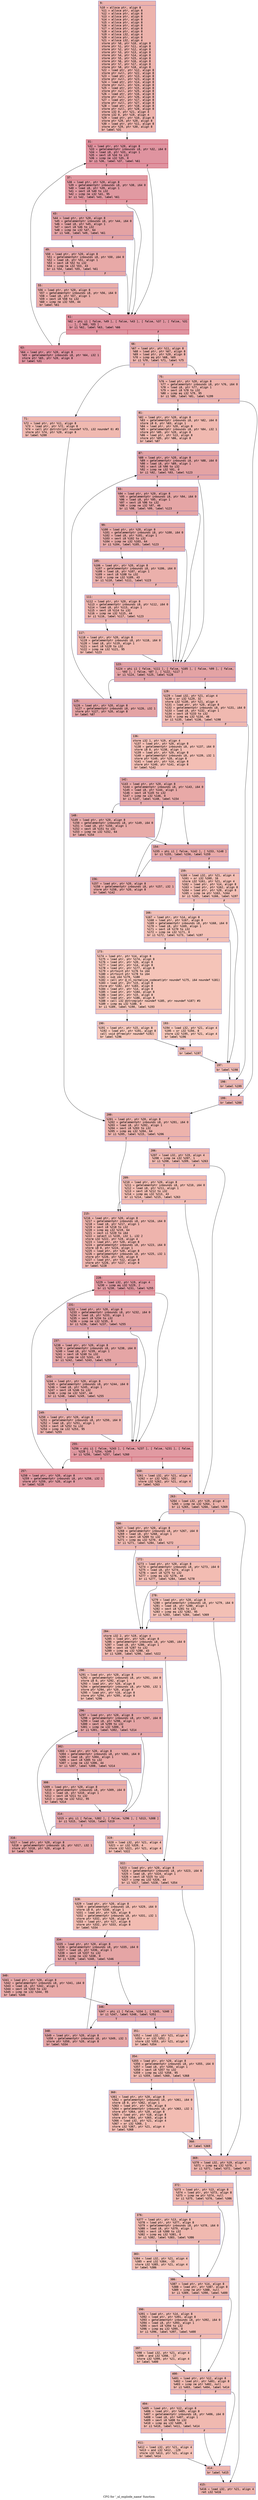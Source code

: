 digraph "CFG for '_nl_explode_name' function" {
	label="CFG for '_nl_explode_name' function";

	Node0x600003fd1ef0 [shape=record,color="#3d50c3ff", style=filled, fillcolor="#d6524470" fontname="Courier",label="{9:\l|  %10 = alloca ptr, align 8\l  %11 = alloca ptr, align 8\l  %12 = alloca ptr, align 8\l  %13 = alloca ptr, align 8\l  %14 = alloca ptr, align 8\l  %15 = alloca ptr, align 8\l  %16 = alloca ptr, align 8\l  %17 = alloca ptr, align 8\l  %18 = alloca ptr, align 8\l  %19 = alloca i32, align 4\l  %20 = alloca ptr, align 8\l  %21 = alloca i32, align 4\l  store ptr %0, ptr %10, align 8\l  store ptr %1, ptr %11, align 8\l  store ptr %2, ptr %12, align 8\l  store ptr %3, ptr %13, align 8\l  store ptr %4, ptr %14, align 8\l  store ptr %5, ptr %15, align 8\l  store ptr %6, ptr %16, align 8\l  store ptr %7, ptr %17, align 8\l  store ptr %8, ptr %18, align 8\l  %22 = load ptr, ptr %12, align 8\l  store ptr null, ptr %22, align 8\l  %23 = load ptr, ptr %13, align 8\l  store ptr null, ptr %23, align 8\l  %24 = load ptr, ptr %14, align 8\l  store ptr null, ptr %24, align 8\l  %25 = load ptr, ptr %15, align 8\l  store ptr null, ptr %25, align 8\l  %26 = load ptr, ptr %16, align 8\l  store ptr null, ptr %26, align 8\l  %27 = load ptr, ptr %17, align 8\l  store ptr null, ptr %27, align 8\l  %28 = load ptr, ptr %18, align 8\l  store ptr null, ptr %28, align 8\l  store i32 0, ptr %21, align 4\l  store i32 0, ptr %19, align 4\l  %29 = load ptr, ptr %10, align 8\l  store ptr %29, ptr %20, align 8\l  %30 = load ptr, ptr %11, align 8\l  store ptr %29, ptr %30, align 8\l  br label %31\l}"];
	Node0x600003fd1ef0 -> Node0x600003fd1f40[tooltip="9 -> 31\nProbability 100.00%" ];
	Node0x600003fd1f40 [shape=record,color="#b70d28ff", style=filled, fillcolor="#b70d2870" fontname="Courier",label="{31:\l|  %32 = load ptr, ptr %20, align 8\l  %33 = getelementptr inbounds i8, ptr %32, i64 0\l  %34 = load i8, ptr %33, align 1\l  %35 = sext i8 %34 to i32\l  %36 = icmp ne i32 %35, 0\l  br i1 %36, label %37, label %61\l|{<s0>T|<s1>F}}"];
	Node0x600003fd1f40:s0 -> Node0x600003fd1f90[tooltip="31 -> 37\nProbability 62.50%" ];
	Node0x600003fd1f40:s1 -> Node0x600003fd20d0[tooltip="31 -> 61\nProbability 37.50%" ];
	Node0x600003fd1f90 [shape=record,color="#b70d28ff", style=filled, fillcolor="#bb1b2c70" fontname="Courier",label="{37:\l|  %38 = load ptr, ptr %20, align 8\l  %39 = getelementptr inbounds i8, ptr %38, i64 0\l  %40 = load i8, ptr %39, align 1\l  %41 = sext i8 %40 to i32\l  %42 = icmp ne i32 %41, 95\l  br i1 %42, label %43, label %61\l|{<s0>T|<s1>F}}"];
	Node0x600003fd1f90:s0 -> Node0x600003fd1fe0[tooltip="37 -> 43\nProbability 50.00%" ];
	Node0x600003fd1f90:s1 -> Node0x600003fd20d0[tooltip="37 -> 61\nProbability 50.00%" ];
	Node0x600003fd1fe0 [shape=record,color="#3d50c3ff", style=filled, fillcolor="#c32e3170" fontname="Courier",label="{43:\l|  %44 = load ptr, ptr %20, align 8\l  %45 = getelementptr inbounds i8, ptr %44, i64 0\l  %46 = load i8, ptr %45, align 1\l  %47 = sext i8 %46 to i32\l  %48 = icmp ne i32 %47, 64\l  br i1 %48, label %49, label %61\l|{<s0>T|<s1>F}}"];
	Node0x600003fd1fe0:s0 -> Node0x600003fd2030[tooltip="43 -> 49\nProbability 50.00%" ];
	Node0x600003fd1fe0:s1 -> Node0x600003fd20d0[tooltip="43 -> 61\nProbability 50.00%" ];
	Node0x600003fd2030 [shape=record,color="#3d50c3ff", style=filled, fillcolor="#ca3b3770" fontname="Courier",label="{49:\l|  %50 = load ptr, ptr %20, align 8\l  %51 = getelementptr inbounds i8, ptr %50, i64 0\l  %52 = load i8, ptr %51, align 1\l  %53 = sext i8 %52 to i32\l  %54 = icmp ne i32 %53, 43\l  br i1 %54, label %55, label %61\l|{<s0>T|<s1>F}}"];
	Node0x600003fd2030:s0 -> Node0x600003fd2080[tooltip="49 -> 55\nProbability 50.00%" ];
	Node0x600003fd2030:s1 -> Node0x600003fd20d0[tooltip="49 -> 61\nProbability 50.00%" ];
	Node0x600003fd2080 [shape=record,color="#3d50c3ff", style=filled, fillcolor="#d0473d70" fontname="Courier",label="{55:\l|  %56 = load ptr, ptr %20, align 8\l  %57 = getelementptr inbounds i8, ptr %56, i64 0\l  %58 = load i8, ptr %57, align 1\l  %59 = sext i8 %58 to i32\l  %60 = icmp ne i32 %59, 44\l  br label %61\l}"];
	Node0x600003fd2080 -> Node0x600003fd20d0[tooltip="55 -> 61\nProbability 100.00%" ];
	Node0x600003fd20d0 [shape=record,color="#b70d28ff", style=filled, fillcolor="#b70d2870" fontname="Courier",label="{61:\l|  %62 = phi i1 [ false, %49 ], [ false, %43 ], [ false, %37 ], [ false, %31\l... ], [ %60, %55 ]\l  br i1 %62, label %63, label %66\l|{<s0>T|<s1>F}}"];
	Node0x600003fd20d0:s0 -> Node0x600003fd2120[tooltip="61 -> 63\nProbability 96.88%" ];
	Node0x600003fd20d0:s1 -> Node0x600003fd2170[tooltip="61 -> 66\nProbability 3.12%" ];
	Node0x600003fd2120 [shape=record,color="#b70d28ff", style=filled, fillcolor="#b70d2870" fontname="Courier",label="{63:\l|  %64 = load ptr, ptr %20, align 8\l  %65 = getelementptr inbounds i8, ptr %64, i32 1\l  store ptr %65, ptr %20, align 8\l  br label %31\l}"];
	Node0x600003fd2120 -> Node0x600003fd1f40[tooltip="63 -> 31\nProbability 100.00%" ];
	Node0x600003fd2170 [shape=record,color="#3d50c3ff", style=filled, fillcolor="#d6524470" fontname="Courier",label="{66:\l|  %67 = load ptr, ptr %11, align 8\l  %68 = load ptr, ptr %67, align 8\l  %69 = load ptr, ptr %20, align 8\l  %70 = icmp eq ptr %68, %69\l  br i1 %70, label %71, label %75\l|{<s0>T|<s1>F}}"];
	Node0x600003fd2170:s0 -> Node0x600003fd21c0[tooltip="66 -> 71\nProbability 37.50%" ];
	Node0x600003fd2170:s1 -> Node0x600003fd2210[tooltip="66 -> 75\nProbability 62.50%" ];
	Node0x600003fd21c0 [shape=record,color="#3d50c3ff", style=filled, fillcolor="#de614d70" fontname="Courier",label="{71:\l|  %72 = load ptr, ptr %11, align 8\l  %73 = load ptr, ptr %72, align 8\l  %74 = call ptr @strchr(ptr noundef %73, i32 noundef 0) #3\l  store ptr %74, ptr %20, align 8\l  br label %200\l}"];
	Node0x600003fd21c0 -> Node0x600003fd29e0[tooltip="71 -> 200\nProbability 100.00%" ];
	Node0x600003fd2210 [shape=record,color="#3d50c3ff", style=filled, fillcolor="#d8564670" fontname="Courier",label="{75:\l|  %76 = load ptr, ptr %20, align 8\l  %77 = getelementptr inbounds i8, ptr %76, i64 0\l  %78 = load i8, ptr %77, align 1\l  %79 = sext i8 %78 to i32\l  %80 = icmp eq i32 %79, 95\l  br i1 %80, label %81, label %199\l|{<s0>T|<s1>F}}"];
	Node0x600003fd2210:s0 -> Node0x600003fd2260[tooltip="75 -> 81\nProbability 50.00%" ];
	Node0x600003fd2210:s1 -> Node0x600003fd2990[tooltip="75 -> 199\nProbability 50.00%" ];
	Node0x600003fd2260 [shape=record,color="#3d50c3ff", style=filled, fillcolor="#de614d70" fontname="Courier",label="{81:\l|  %82 = load ptr, ptr %20, align 8\l  %83 = getelementptr inbounds i8, ptr %82, i64 0\l  store i8 0, ptr %83, align 1\l  %84 = load ptr, ptr %20, align 8\l  %85 = getelementptr inbounds i8, ptr %84, i32 1\l  store ptr %85, ptr %20, align 8\l  %86 = load ptr, ptr %13, align 8\l  store ptr %85, ptr %86, align 8\l  br label %87\l}"];
	Node0x600003fd2260 -> Node0x600003fd22b0[tooltip="81 -> 87\nProbability 100.00%" ];
	Node0x600003fd22b0 [shape=record,color="#3d50c3ff", style=filled, fillcolor="#c32e3170" fontname="Courier",label="{87:\l|  %88 = load ptr, ptr %20, align 8\l  %89 = getelementptr inbounds i8, ptr %88, i64 0\l  %90 = load i8, ptr %89, align 1\l  %91 = sext i8 %90 to i32\l  %92 = icmp ne i32 %91, 0\l  br i1 %92, label %93, label %123\l|{<s0>T|<s1>F}}"];
	Node0x600003fd22b0:s0 -> Node0x600003fd2300[tooltip="87 -> 93\nProbability 62.50%" ];
	Node0x600003fd22b0:s1 -> Node0x600003fd2490[tooltip="87 -> 123\nProbability 37.50%" ];
	Node0x600003fd2300 [shape=record,color="#3d50c3ff", style=filled, fillcolor="#c5333470" fontname="Courier",label="{93:\l|  %94 = load ptr, ptr %20, align 8\l  %95 = getelementptr inbounds i8, ptr %94, i64 0\l  %96 = load i8, ptr %95, align 1\l  %97 = sext i8 %96 to i32\l  %98 = icmp ne i32 %97, 46\l  br i1 %98, label %99, label %123\l|{<s0>T|<s1>F}}"];
	Node0x600003fd2300:s0 -> Node0x600003fd2350[tooltip="93 -> 99\nProbability 50.00%" ];
	Node0x600003fd2300:s1 -> Node0x600003fd2490[tooltip="93 -> 123\nProbability 50.00%" ];
	Node0x600003fd2350 [shape=record,color="#3d50c3ff", style=filled, fillcolor="#cc403a70" fontname="Courier",label="{99:\l|  %100 = load ptr, ptr %20, align 8\l  %101 = getelementptr inbounds i8, ptr %100, i64 0\l  %102 = load i8, ptr %101, align 1\l  %103 = sext i8 %102 to i32\l  %104 = icmp ne i32 %103, 64\l  br i1 %104, label %105, label %123\l|{<s0>T|<s1>F}}"];
	Node0x600003fd2350:s0 -> Node0x600003fd23a0[tooltip="99 -> 105\nProbability 50.00%" ];
	Node0x600003fd2350:s1 -> Node0x600003fd2490[tooltip="99 -> 123\nProbability 50.00%" ];
	Node0x600003fd23a0 [shape=record,color="#3d50c3ff", style=filled, fillcolor="#d24b4070" fontname="Courier",label="{105:\l|  %106 = load ptr, ptr %20, align 8\l  %107 = getelementptr inbounds i8, ptr %106, i64 0\l  %108 = load i8, ptr %107, align 1\l  %109 = sext i8 %108 to i32\l  %110 = icmp ne i32 %109, 43\l  br i1 %110, label %111, label %123\l|{<s0>T|<s1>F}}"];
	Node0x600003fd23a0:s0 -> Node0x600003fd23f0[tooltip="105 -> 111\nProbability 50.00%" ];
	Node0x600003fd23a0:s1 -> Node0x600003fd2490[tooltip="105 -> 123\nProbability 50.00%" ];
	Node0x600003fd23f0 [shape=record,color="#3d50c3ff", style=filled, fillcolor="#d8564670" fontname="Courier",label="{111:\l|  %112 = load ptr, ptr %20, align 8\l  %113 = getelementptr inbounds i8, ptr %112, i64 0\l  %114 = load i8, ptr %113, align 1\l  %115 = sext i8 %114 to i32\l  %116 = icmp ne i32 %115, 44\l  br i1 %116, label %117, label %123\l|{<s0>T|<s1>F}}"];
	Node0x600003fd23f0:s0 -> Node0x600003fd2440[tooltip="111 -> 117\nProbability 50.00%" ];
	Node0x600003fd23f0:s1 -> Node0x600003fd2490[tooltip="111 -> 123\nProbability 50.00%" ];
	Node0x600003fd2440 [shape=record,color="#3d50c3ff", style=filled, fillcolor="#de614d70" fontname="Courier",label="{117:\l|  %118 = load ptr, ptr %20, align 8\l  %119 = getelementptr inbounds i8, ptr %118, i64 0\l  %120 = load i8, ptr %119, align 1\l  %121 = sext i8 %120 to i32\l  %122 = icmp ne i32 %121, 95\l  br label %123\l}"];
	Node0x600003fd2440 -> Node0x600003fd2490[tooltip="117 -> 123\nProbability 100.00%" ];
	Node0x600003fd2490 [shape=record,color="#3d50c3ff", style=filled, fillcolor="#c32e3170" fontname="Courier",label="{123:\l|  %124 = phi i1 [ false, %111 ], [ false, %105 ], [ false, %99 ], [ false,\l... %93 ], [ false, %87 ], [ %122, %117 ]\l  br i1 %124, label %125, label %128\l|{<s0>T|<s1>F}}"];
	Node0x600003fd2490:s0 -> Node0x600003fd24e0[tooltip="123 -> 125\nProbability 96.88%" ];
	Node0x600003fd2490:s1 -> Node0x600003fd2530[tooltip="123 -> 128\nProbability 3.12%" ];
	Node0x600003fd24e0 [shape=record,color="#3d50c3ff", style=filled, fillcolor="#c32e3170" fontname="Courier",label="{125:\l|  %126 = load ptr, ptr %20, align 8\l  %127 = getelementptr inbounds i8, ptr %126, i32 1\l  store ptr %127, ptr %20, align 8\l  br label %87\l}"];
	Node0x600003fd24e0 -> Node0x600003fd22b0[tooltip="125 -> 87\nProbability 100.00%" ];
	Node0x600003fd2530 [shape=record,color="#3d50c3ff", style=filled, fillcolor="#de614d70" fontname="Courier",label="{128:\l|  %129 = load i32, ptr %21, align 4\l  %130 = or i32 %129, 32\l  store i32 %130, ptr %21, align 4\l  %131 = load ptr, ptr %20, align 8\l  %132 = getelementptr inbounds i8, ptr %131, i64 0\l  %133 = load i8, ptr %132, align 1\l  %134 = sext i8 %133 to i32\l  %135 = icmp eq i32 %134, 46\l  br i1 %135, label %136, label %198\l|{<s0>T|<s1>F}}"];
	Node0x600003fd2530:s0 -> Node0x600003fd2580[tooltip="128 -> 136\nProbability 50.00%" ];
	Node0x600003fd2530:s1 -> Node0x600003fd2940[tooltip="128 -> 198\nProbability 50.00%" ];
	Node0x600003fd2580 [shape=record,color="#3d50c3ff", style=filled, fillcolor="#e36c5570" fontname="Courier",label="{136:\l|  store i32 1, ptr %19, align 4\l  %137 = load ptr, ptr %20, align 8\l  %138 = getelementptr inbounds i8, ptr %137, i64 0\l  store i8 0, ptr %138, align 1\l  %139 = load ptr, ptr %20, align 8\l  %140 = getelementptr inbounds i8, ptr %139, i32 1\l  store ptr %140, ptr %20, align 8\l  %141 = load ptr, ptr %14, align 8\l  store ptr %140, ptr %141, align 8\l  br label %142\l}"];
	Node0x600003fd2580 -> Node0x600003fd25d0[tooltip="136 -> 142\nProbability 100.00%" ];
	Node0x600003fd25d0 [shape=record,color="#3d50c3ff", style=filled, fillcolor="#ca3b3770" fontname="Courier",label="{142:\l|  %143 = load ptr, ptr %20, align 8\l  %144 = getelementptr inbounds i8, ptr %143, i64 0\l  %145 = load i8, ptr %144, align 1\l  %146 = sext i8 %145 to i32\l  %147 = icmp ne i32 %146, 0\l  br i1 %147, label %148, label %154\l|{<s0>T|<s1>F}}"];
	Node0x600003fd25d0:s0 -> Node0x600003fd2620[tooltip="142 -> 148\nProbability 62.50%" ];
	Node0x600003fd25d0:s1 -> Node0x600003fd2670[tooltip="142 -> 154\nProbability 37.50%" ];
	Node0x600003fd2620 [shape=record,color="#3d50c3ff", style=filled, fillcolor="#cc403a70" fontname="Courier",label="{148:\l|  %149 = load ptr, ptr %20, align 8\l  %150 = getelementptr inbounds i8, ptr %149, i64 0\l  %151 = load i8, ptr %150, align 1\l  %152 = sext i8 %151 to i32\l  %153 = icmp ne i32 %152, 64\l  br label %154\l}"];
	Node0x600003fd2620 -> Node0x600003fd2670[tooltip="148 -> 154\nProbability 100.00%" ];
	Node0x600003fd2670 [shape=record,color="#3d50c3ff", style=filled, fillcolor="#ca3b3770" fontname="Courier",label="{154:\l|  %155 = phi i1 [ false, %142 ], [ %153, %148 ]\l  br i1 %155, label %156, label %159\l|{<s0>T|<s1>F}}"];
	Node0x600003fd2670:s0 -> Node0x600003fd26c0[tooltip="154 -> 156\nProbability 96.88%" ];
	Node0x600003fd2670:s1 -> Node0x600003fd2710[tooltip="154 -> 159\nProbability 3.12%" ];
	Node0x600003fd26c0 [shape=record,color="#3d50c3ff", style=filled, fillcolor="#ca3b3770" fontname="Courier",label="{156:\l|  %157 = load ptr, ptr %20, align 8\l  %158 = getelementptr inbounds i8, ptr %157, i32 1\l  store ptr %158, ptr %20, align 8\l  br label %142\l}"];
	Node0x600003fd26c0 -> Node0x600003fd25d0[tooltip="156 -> 142\nProbability 100.00%" ];
	Node0x600003fd2710 [shape=record,color="#3d50c3ff", style=filled, fillcolor="#e36c5570" fontname="Courier",label="{159:\l|  %160 = load i32, ptr %21, align 4\l  %161 = or i32 %160, 16\l  store i32 %161, ptr %21, align 4\l  %162 = load ptr, ptr %14, align 8\l  %163 = load ptr, ptr %162, align 8\l  %164 = load ptr, ptr %20, align 8\l  %165 = icmp ne ptr %163, %164\l  br i1 %165, label %166, label %197\l|{<s0>T|<s1>F}}"];
	Node0x600003fd2710:s0 -> Node0x600003fd2760[tooltip="159 -> 166\nProbability 62.50%" ];
	Node0x600003fd2710:s1 -> Node0x600003fd28f0[tooltip="159 -> 197\nProbability 37.50%" ];
	Node0x600003fd2760 [shape=record,color="#3d50c3ff", style=filled, fillcolor="#e5705870" fontname="Courier",label="{166:\l|  %167 = load ptr, ptr %14, align 8\l  %168 = load ptr, ptr %167, align 8\l  %169 = getelementptr inbounds i8, ptr %168, i64 0\l  %170 = load i8, ptr %169, align 1\l  %171 = sext i8 %170 to i32\l  %172 = icmp ne i32 %171, 0\l  br i1 %172, label %173, label %197\l|{<s0>T|<s1>F}}"];
	Node0x600003fd2760:s0 -> Node0x600003fd27b0[tooltip="166 -> 173\nProbability 62.50%" ];
	Node0x600003fd2760:s1 -> Node0x600003fd28f0[tooltip="166 -> 197\nProbability 37.50%" ];
	Node0x600003fd27b0 [shape=record,color="#3d50c3ff", style=filled, fillcolor="#e97a5f70" fontname="Courier",label="{173:\l|  %174 = load ptr, ptr %14, align 8\l  %175 = load ptr, ptr %174, align 8\l  %176 = load ptr, ptr %20, align 8\l  %177 = load ptr, ptr %14, align 8\l  %178 = load ptr, ptr %177, align 8\l  %179 = ptrtoint ptr %176 to i64\l  %180 = ptrtoint ptr %178 to i64\l  %181 = sub i64 %179, %180\l  %182 = call ptr @_nl_normalize_codeset(ptr noundef %175, i64 noundef %181)\l  %183 = load ptr, ptr %15, align 8\l  store ptr %182, ptr %183, align 8\l  %184 = load ptr, ptr %14, align 8\l  %185 = load ptr, ptr %184, align 8\l  %186 = load ptr, ptr %15, align 8\l  %187 = load ptr, ptr %186, align 8\l  %188 = call i32 @strcmp(ptr noundef %185, ptr noundef %187) #3\l  %189 = icmp eq i32 %188, 0\l  br i1 %189, label %190, label %193\l|{<s0>T|<s1>F}}"];
	Node0x600003fd27b0:s0 -> Node0x600003fd2800[tooltip="173 -> 190\nProbability 37.50%" ];
	Node0x600003fd27b0:s1 -> Node0x600003fd2850[tooltip="173 -> 193\nProbability 62.50%" ];
	Node0x600003fd2800 [shape=record,color="#3d50c3ff", style=filled, fillcolor="#ed836670" fontname="Courier",label="{190:\l|  %191 = load ptr, ptr %15, align 8\l  %192 = load ptr, ptr %191, align 8\l  call void @free(ptr noundef %192)\l  br label %196\l}"];
	Node0x600003fd2800 -> Node0x600003fd28a0[tooltip="190 -> 196\nProbability 100.00%" ];
	Node0x600003fd2850 [shape=record,color="#3d50c3ff", style=filled, fillcolor="#ec7f6370" fontname="Courier",label="{193:\l|  %194 = load i32, ptr %21, align 4\l  %195 = or i32 %194, 8\l  store i32 %195, ptr %21, align 4\l  br label %196\l}"];
	Node0x600003fd2850 -> Node0x600003fd28a0[tooltip="193 -> 196\nProbability 100.00%" ];
	Node0x600003fd28a0 [shape=record,color="#3d50c3ff", style=filled, fillcolor="#e97a5f70" fontname="Courier",label="{196:\l|  br label %197\l}"];
	Node0x600003fd28a0 -> Node0x600003fd28f0[tooltip="196 -> 197\nProbability 100.00%" ];
	Node0x600003fd28f0 [shape=record,color="#3d50c3ff", style=filled, fillcolor="#e36c5570" fontname="Courier",label="{197:\l|  br label %198\l}"];
	Node0x600003fd28f0 -> Node0x600003fd2940[tooltip="197 -> 198\nProbability 100.00%" ];
	Node0x600003fd2940 [shape=record,color="#3d50c3ff", style=filled, fillcolor="#de614d70" fontname="Courier",label="{198:\l|  br label %199\l}"];
	Node0x600003fd2940 -> Node0x600003fd2990[tooltip="198 -> 199\nProbability 100.00%" ];
	Node0x600003fd2990 [shape=record,color="#3d50c3ff", style=filled, fillcolor="#d8564670" fontname="Courier",label="{199:\l|  br label %200\l}"];
	Node0x600003fd2990 -> Node0x600003fd29e0[tooltip="199 -> 200\nProbability 100.00%" ];
	Node0x600003fd29e0 [shape=record,color="#3d50c3ff", style=filled, fillcolor="#d6524470" fontname="Courier",label="{200:\l|  %201 = load ptr, ptr %20, align 8\l  %202 = getelementptr inbounds i8, ptr %201, i64 0\l  %203 = load i8, ptr %202, align 1\l  %204 = sext i8 %203 to i32\l  %205 = icmp eq i32 %204, 64\l  br i1 %205, label %215, label %206\l|{<s0>T|<s1>F}}"];
	Node0x600003fd29e0:s0 -> Node0x600003fd2ad0[tooltip="200 -> 215\nProbability 50.00%" ];
	Node0x600003fd29e0:s1 -> Node0x600003fd2a30[tooltip="200 -> 206\nProbability 50.00%" ];
	Node0x600003fd2a30 [shape=record,color="#3d50c3ff", style=filled, fillcolor="#dc5d4a70" fontname="Courier",label="{206:\l|  %207 = load i32, ptr %19, align 4\l  %208 = icmp ne i32 %207, 1\l  br i1 %208, label %209, label %263\l|{<s0>T|<s1>F}}"];
	Node0x600003fd2a30:s0 -> Node0x600003fd2a80[tooltip="206 -> 209\nProbability 50.00%" ];
	Node0x600003fd2a30:s1 -> Node0x600003fd2da0[tooltip="206 -> 263\nProbability 50.00%" ];
	Node0x600003fd2a80 [shape=record,color="#3d50c3ff", style=filled, fillcolor="#e1675170" fontname="Courier",label="{209:\l|  %210 = load ptr, ptr %20, align 8\l  %211 = getelementptr inbounds i8, ptr %210, i64 0\l  %212 = load i8, ptr %211, align 1\l  %213 = sext i8 %212 to i32\l  %214 = icmp eq i32 %213, 43\l  br i1 %214, label %215, label %263\l|{<s0>T|<s1>F}}"];
	Node0x600003fd2a80:s0 -> Node0x600003fd2ad0[tooltip="209 -> 215\nProbability 50.00%" ];
	Node0x600003fd2a80:s1 -> Node0x600003fd2da0[tooltip="209 -> 263\nProbability 50.00%" ];
	Node0x600003fd2ad0 [shape=record,color="#3d50c3ff", style=filled, fillcolor="#d8564670" fontname="Courier",label="{215:\l|  %216 = load ptr, ptr %20, align 8\l  %217 = getelementptr inbounds i8, ptr %216, i64 0\l  %218 = load i8, ptr %217, align 1\l  %219 = sext i8 %218 to i32\l  %220 = icmp eq i32 %219, 64\l  %221 = zext i1 %220 to i64\l  %222 = select i1 %220, i32 1, i32 2\l  store i32 %222, ptr %19, align 4\l  %223 = load ptr, ptr %20, align 8\l  %224 = getelementptr inbounds i8, ptr %223, i64 0\l  store i8 0, ptr %224, align 1\l  %225 = load ptr, ptr %20, align 8\l  %226 = getelementptr inbounds i8, ptr %225, i32 1\l  store ptr %226, ptr %20, align 8\l  %227 = load ptr, ptr %12, align 8\l  store ptr %226, ptr %227, align 8\l  br label %228\l}"];
	Node0x600003fd2ad0 -> Node0x600003fd2b20[tooltip="215 -> 228\nProbability 100.00%" ];
	Node0x600003fd2b20 [shape=record,color="#b70d28ff", style=filled, fillcolor="#bb1b2c70" fontname="Courier",label="{228:\l|  %229 = load i32, ptr %19, align 4\l  %230 = icmp eq i32 %229, 2\l  br i1 %230, label %231, label %255\l|{<s0>T|<s1>F}}"];
	Node0x600003fd2b20:s0 -> Node0x600003fd2b70[tooltip="228 -> 231\nProbability 50.00%" ];
	Node0x600003fd2b20:s1 -> Node0x600003fd2cb0[tooltip="228 -> 255\nProbability 50.00%" ];
	Node0x600003fd2b70 [shape=record,color="#3d50c3ff", style=filled, fillcolor="#c32e3170" fontname="Courier",label="{231:\l|  %232 = load ptr, ptr %20, align 8\l  %233 = getelementptr inbounds i8, ptr %232, i64 0\l  %234 = load i8, ptr %233, align 1\l  %235 = sext i8 %234 to i32\l  %236 = icmp ne i32 %235, 0\l  br i1 %236, label %237, label %255\l|{<s0>T|<s1>F}}"];
	Node0x600003fd2b70:s0 -> Node0x600003fd2bc0[tooltip="231 -> 237\nProbability 62.50%" ];
	Node0x600003fd2b70:s1 -> Node0x600003fd2cb0[tooltip="231 -> 255\nProbability 37.50%" ];
	Node0x600003fd2bc0 [shape=record,color="#3d50c3ff", style=filled, fillcolor="#c5333470" fontname="Courier",label="{237:\l|  %238 = load ptr, ptr %20, align 8\l  %239 = getelementptr inbounds i8, ptr %238, i64 0\l  %240 = load i8, ptr %239, align 1\l  %241 = sext i8 %240 to i32\l  %242 = icmp ne i32 %241, 43\l  br i1 %242, label %243, label %255\l|{<s0>T|<s1>F}}"];
	Node0x600003fd2bc0:s0 -> Node0x600003fd2c10[tooltip="237 -> 243\nProbability 50.00%" ];
	Node0x600003fd2bc0:s1 -> Node0x600003fd2cb0[tooltip="237 -> 255\nProbability 50.00%" ];
	Node0x600003fd2c10 [shape=record,color="#3d50c3ff", style=filled, fillcolor="#cc403a70" fontname="Courier",label="{243:\l|  %244 = load ptr, ptr %20, align 8\l  %245 = getelementptr inbounds i8, ptr %244, i64 0\l  %246 = load i8, ptr %245, align 1\l  %247 = sext i8 %246 to i32\l  %248 = icmp ne i32 %247, 44\l  br i1 %248, label %249, label %255\l|{<s0>T|<s1>F}}"];
	Node0x600003fd2c10:s0 -> Node0x600003fd2c60[tooltip="243 -> 249\nProbability 50.00%" ];
	Node0x600003fd2c10:s1 -> Node0x600003fd2cb0[tooltip="243 -> 255\nProbability 50.00%" ];
	Node0x600003fd2c60 [shape=record,color="#3d50c3ff", style=filled, fillcolor="#d24b4070" fontname="Courier",label="{249:\l|  %250 = load ptr, ptr %20, align 8\l  %251 = getelementptr inbounds i8, ptr %250, i64 0\l  %252 = load i8, ptr %251, align 1\l  %253 = sext i8 %252 to i32\l  %254 = icmp ne i32 %253, 95\l  br label %255\l}"];
	Node0x600003fd2c60 -> Node0x600003fd2cb0[tooltip="249 -> 255\nProbability 100.00%" ];
	Node0x600003fd2cb0 [shape=record,color="#b70d28ff", style=filled, fillcolor="#bb1b2c70" fontname="Courier",label="{255:\l|  %256 = phi i1 [ false, %243 ], [ false, %237 ], [ false, %231 ], [ false,\l... %228 ], [ %254, %249 ]\l  br i1 %256, label %257, label %260\l|{<s0>T|<s1>F}}"];
	Node0x600003fd2cb0:s0 -> Node0x600003fd2d00[tooltip="255 -> 257\nProbability 96.88%" ];
	Node0x600003fd2cb0:s1 -> Node0x600003fd2d50[tooltip="255 -> 260\nProbability 3.12%" ];
	Node0x600003fd2d00 [shape=record,color="#b70d28ff", style=filled, fillcolor="#bb1b2c70" fontname="Courier",label="{257:\l|  %258 = load ptr, ptr %20, align 8\l  %259 = getelementptr inbounds i8, ptr %258, i32 1\l  store ptr %259, ptr %20, align 8\l  br label %228\l}"];
	Node0x600003fd2d00 -> Node0x600003fd2b20[tooltip="257 -> 228\nProbability 100.00%" ];
	Node0x600003fd2d50 [shape=record,color="#3d50c3ff", style=filled, fillcolor="#d8564670" fontname="Courier",label="{260:\l|  %261 = load i32, ptr %21, align 4\l  %262 = or i32 %261, 192\l  store i32 %262, ptr %21, align 4\l  br label %263\l}"];
	Node0x600003fd2d50 -> Node0x600003fd2da0[tooltip="260 -> 263\nProbability 100.00%" ];
	Node0x600003fd2da0 [shape=record,color="#3d50c3ff", style=filled, fillcolor="#d6524470" fontname="Courier",label="{263:\l|  %264 = load i32, ptr %19, align 4\l  %265 = icmp ne i32 %264, 1\l  br i1 %265, label %266, label %369\l|{<s0>T|<s1>F}}"];
	Node0x600003fd2da0:s0 -> Node0x600003fd2df0[tooltip="263 -> 266\nProbability 50.00%" ];
	Node0x600003fd2da0:s1 -> Node0x600003fd3480[tooltip="263 -> 369\nProbability 50.00%" ];
	Node0x600003fd2df0 [shape=record,color="#3d50c3ff", style=filled, fillcolor="#dc5d4a70" fontname="Courier",label="{266:\l|  %267 = load ptr, ptr %20, align 8\l  %268 = getelementptr inbounds i8, ptr %267, i64 0\l  %269 = load i8, ptr %268, align 1\l  %270 = sext i8 %269 to i32\l  %271 = icmp eq i32 %270, 43\l  br i1 %271, label %284, label %272\l|{<s0>T|<s1>F}}"];
	Node0x600003fd2df0:s0 -> Node0x600003fd2ee0[tooltip="266 -> 284\nProbability 50.00%" ];
	Node0x600003fd2df0:s1 -> Node0x600003fd2e40[tooltip="266 -> 272\nProbability 50.00%" ];
	Node0x600003fd2e40 [shape=record,color="#3d50c3ff", style=filled, fillcolor="#e1675170" fontname="Courier",label="{272:\l|  %273 = load ptr, ptr %20, align 8\l  %274 = getelementptr inbounds i8, ptr %273, i64 0\l  %275 = load i8, ptr %274, align 1\l  %276 = sext i8 %275 to i32\l  %277 = icmp eq i32 %276, 44\l  br i1 %277, label %284, label %278\l|{<s0>T|<s1>F}}"];
	Node0x600003fd2e40:s0 -> Node0x600003fd2ee0[tooltip="272 -> 284\nProbability 50.00%" ];
	Node0x600003fd2e40:s1 -> Node0x600003fd2e90[tooltip="272 -> 278\nProbability 50.00%" ];
	Node0x600003fd2e90 [shape=record,color="#3d50c3ff", style=filled, fillcolor="#e5705870" fontname="Courier",label="{278:\l|  %279 = load ptr, ptr %20, align 8\l  %280 = getelementptr inbounds i8, ptr %279, i64 0\l  %281 = load i8, ptr %280, align 1\l  %282 = sext i8 %281 to i32\l  %283 = icmp eq i32 %282, 95\l  br i1 %283, label %284, label %369\l|{<s0>T|<s1>F}}"];
	Node0x600003fd2e90:s0 -> Node0x600003fd2ee0[tooltip="278 -> 284\nProbability 50.00%" ];
	Node0x600003fd2e90:s1 -> Node0x600003fd3480[tooltip="278 -> 369\nProbability 50.00%" ];
	Node0x600003fd2ee0 [shape=record,color="#3d50c3ff", style=filled, fillcolor="#dc5d4a70" fontname="Courier",label="{284:\l|  store i32 2, ptr %19, align 4\l  %285 = load ptr, ptr %20, align 8\l  %286 = getelementptr inbounds i8, ptr %285, i64 0\l  %287 = load i8, ptr %286, align 1\l  %288 = sext i8 %287 to i32\l  %289 = icmp eq i32 %288, 43\l  br i1 %289, label %290, label %322\l|{<s0>T|<s1>F}}"];
	Node0x600003fd2ee0:s0 -> Node0x600003fd2f30[tooltip="284 -> 290\nProbability 50.00%" ];
	Node0x600003fd2ee0:s1 -> Node0x600003fd3160[tooltip="284 -> 322\nProbability 50.00%" ];
	Node0x600003fd2f30 [shape=record,color="#3d50c3ff", style=filled, fillcolor="#e1675170" fontname="Courier",label="{290:\l|  %291 = load ptr, ptr %20, align 8\l  %292 = getelementptr inbounds i8, ptr %291, i64 0\l  store i8 0, ptr %292, align 1\l  %293 = load ptr, ptr %20, align 8\l  %294 = getelementptr inbounds i8, ptr %293, i32 1\l  store ptr %294, ptr %20, align 8\l  %295 = load ptr, ptr %16, align 8\l  store ptr %294, ptr %295, align 8\l  br label %296\l}"];
	Node0x600003fd2f30 -> Node0x600003fd2f80[tooltip="290 -> 296\nProbability 100.00%" ];
	Node0x600003fd2f80 [shape=record,color="#3d50c3ff", style=filled, fillcolor="#c5333470" fontname="Courier",label="{296:\l|  %297 = load ptr, ptr %20, align 8\l  %298 = getelementptr inbounds i8, ptr %297, i64 0\l  %299 = load i8, ptr %298, align 1\l  %300 = sext i8 %299 to i32\l  %301 = icmp ne i32 %300, 0\l  br i1 %301, label %302, label %314\l|{<s0>T|<s1>F}}"];
	Node0x600003fd2f80:s0 -> Node0x600003fd2fd0[tooltip="296 -> 302\nProbability 62.50%" ];
	Node0x600003fd2f80:s1 -> Node0x600003fd3070[tooltip="296 -> 314\nProbability 37.50%" ];
	Node0x600003fd2fd0 [shape=record,color="#3d50c3ff", style=filled, fillcolor="#ca3b3770" fontname="Courier",label="{302:\l|  %303 = load ptr, ptr %20, align 8\l  %304 = getelementptr inbounds i8, ptr %303, i64 0\l  %305 = load i8, ptr %304, align 1\l  %306 = sext i8 %305 to i32\l  %307 = icmp ne i32 %306, 44\l  br i1 %307, label %308, label %314\l|{<s0>T|<s1>F}}"];
	Node0x600003fd2fd0:s0 -> Node0x600003fd3020[tooltip="302 -> 308\nProbability 50.00%" ];
	Node0x600003fd2fd0:s1 -> Node0x600003fd3070[tooltip="302 -> 314\nProbability 50.00%" ];
	Node0x600003fd3020 [shape=record,color="#3d50c3ff", style=filled, fillcolor="#d0473d70" fontname="Courier",label="{308:\l|  %309 = load ptr, ptr %20, align 8\l  %310 = getelementptr inbounds i8, ptr %309, i64 0\l  %311 = load i8, ptr %310, align 1\l  %312 = sext i8 %311 to i32\l  %313 = icmp ne i32 %312, 95\l  br label %314\l}"];
	Node0x600003fd3020 -> Node0x600003fd3070[tooltip="308 -> 314\nProbability 100.00%" ];
	Node0x600003fd3070 [shape=record,color="#3d50c3ff", style=filled, fillcolor="#c5333470" fontname="Courier",label="{314:\l|  %315 = phi i1 [ false, %302 ], [ false, %296 ], [ %313, %308 ]\l  br i1 %315, label %316, label %319\l|{<s0>T|<s1>F}}"];
	Node0x600003fd3070:s0 -> Node0x600003fd30c0[tooltip="314 -> 316\nProbability 96.88%" ];
	Node0x600003fd3070:s1 -> Node0x600003fd3110[tooltip="314 -> 319\nProbability 3.12%" ];
	Node0x600003fd30c0 [shape=record,color="#3d50c3ff", style=filled, fillcolor="#c5333470" fontname="Courier",label="{316:\l|  %317 = load ptr, ptr %20, align 8\l  %318 = getelementptr inbounds i8, ptr %317, i32 1\l  store ptr %318, ptr %20, align 8\l  br label %296\l}"];
	Node0x600003fd30c0 -> Node0x600003fd2f80[tooltip="316 -> 296\nProbability 100.00%" ];
	Node0x600003fd3110 [shape=record,color="#3d50c3ff", style=filled, fillcolor="#e1675170" fontname="Courier",label="{319:\l|  %320 = load i32, ptr %21, align 4\l  %321 = or i32 %320, 4\l  store i32 %321, ptr %21, align 4\l  br label %322\l}"];
	Node0x600003fd3110 -> Node0x600003fd3160[tooltip="319 -> 322\nProbability 100.00%" ];
	Node0x600003fd3160 [shape=record,color="#3d50c3ff", style=filled, fillcolor="#dc5d4a70" fontname="Courier",label="{322:\l|  %323 = load ptr, ptr %20, align 8\l  %324 = getelementptr inbounds i8, ptr %323, i64 0\l  %325 = load i8, ptr %324, align 1\l  %326 = sext i8 %325 to i32\l  %327 = icmp eq i32 %326, 44\l  br i1 %327, label %328, label %354\l|{<s0>T|<s1>F}}"];
	Node0x600003fd3160:s0 -> Node0x600003fd31b0[tooltip="322 -> 328\nProbability 50.00%" ];
	Node0x600003fd3160:s1 -> Node0x600003fd3390[tooltip="322 -> 354\nProbability 50.00%" ];
	Node0x600003fd31b0 [shape=record,color="#3d50c3ff", style=filled, fillcolor="#e1675170" fontname="Courier",label="{328:\l|  %329 = load ptr, ptr %20, align 8\l  %330 = getelementptr inbounds i8, ptr %329, i64 0\l  store i8 0, ptr %330, align 1\l  %331 = load ptr, ptr %20, align 8\l  %332 = getelementptr inbounds i8, ptr %331, i32 1\l  store ptr %332, ptr %20, align 8\l  %333 = load ptr, ptr %17, align 8\l  store ptr %332, ptr %333, align 8\l  br label %334\l}"];
	Node0x600003fd31b0 -> Node0x600003fd3200[tooltip="328 -> 334\nProbability 100.00%" ];
	Node0x600003fd3200 [shape=record,color="#3d50c3ff", style=filled, fillcolor="#c5333470" fontname="Courier",label="{334:\l|  %335 = load ptr, ptr %20, align 8\l  %336 = getelementptr inbounds i8, ptr %335, i64 0\l  %337 = load i8, ptr %336, align 1\l  %338 = sext i8 %337 to i32\l  %339 = icmp ne i32 %338, 0\l  br i1 %339, label %340, label %346\l|{<s0>T|<s1>F}}"];
	Node0x600003fd3200:s0 -> Node0x600003fd3250[tooltip="334 -> 340\nProbability 62.50%" ];
	Node0x600003fd3200:s1 -> Node0x600003fd32a0[tooltip="334 -> 346\nProbability 37.50%" ];
	Node0x600003fd3250 [shape=record,color="#3d50c3ff", style=filled, fillcolor="#ca3b3770" fontname="Courier",label="{340:\l|  %341 = load ptr, ptr %20, align 8\l  %342 = getelementptr inbounds i8, ptr %341, i64 0\l  %343 = load i8, ptr %342, align 1\l  %344 = sext i8 %343 to i32\l  %345 = icmp ne i32 %344, 95\l  br label %346\l}"];
	Node0x600003fd3250 -> Node0x600003fd32a0[tooltip="340 -> 346\nProbability 100.00%" ];
	Node0x600003fd32a0 [shape=record,color="#3d50c3ff", style=filled, fillcolor="#c5333470" fontname="Courier",label="{346:\l|  %347 = phi i1 [ false, %334 ], [ %345, %340 ]\l  br i1 %347, label %348, label %351\l|{<s0>T|<s1>F}}"];
	Node0x600003fd32a0:s0 -> Node0x600003fd32f0[tooltip="346 -> 348\nProbability 96.88%" ];
	Node0x600003fd32a0:s1 -> Node0x600003fd3340[tooltip="346 -> 351\nProbability 3.12%" ];
	Node0x600003fd32f0 [shape=record,color="#3d50c3ff", style=filled, fillcolor="#c5333470" fontname="Courier",label="{348:\l|  %349 = load ptr, ptr %20, align 8\l  %350 = getelementptr inbounds i8, ptr %349, i32 1\l  store ptr %350, ptr %20, align 8\l  br label %334\l}"];
	Node0x600003fd32f0 -> Node0x600003fd3200[tooltip="348 -> 334\nProbability 100.00%" ];
	Node0x600003fd3340 [shape=record,color="#3d50c3ff", style=filled, fillcolor="#e1675170" fontname="Courier",label="{351:\l|  %352 = load i32, ptr %21, align 4\l  %353 = or i32 %352, 2\l  store i32 %353, ptr %21, align 4\l  br label %354\l}"];
	Node0x600003fd3340 -> Node0x600003fd3390[tooltip="351 -> 354\nProbability 100.00%" ];
	Node0x600003fd3390 [shape=record,color="#3d50c3ff", style=filled, fillcolor="#dc5d4a70" fontname="Courier",label="{354:\l|  %355 = load ptr, ptr %20, align 8\l  %356 = getelementptr inbounds i8, ptr %355, i64 0\l  %357 = load i8, ptr %356, align 1\l  %358 = sext i8 %357 to i32\l  %359 = icmp eq i32 %358, 95\l  br i1 %359, label %360, label %368\l|{<s0>T|<s1>F}}"];
	Node0x600003fd3390:s0 -> Node0x600003fd33e0[tooltip="354 -> 360\nProbability 50.00%" ];
	Node0x600003fd3390:s1 -> Node0x600003fd3430[tooltip="354 -> 368\nProbability 50.00%" ];
	Node0x600003fd33e0 [shape=record,color="#3d50c3ff", style=filled, fillcolor="#e1675170" fontname="Courier",label="{360:\l|  %361 = load ptr, ptr %20, align 8\l  %362 = getelementptr inbounds i8, ptr %361, i64 0\l  store i8 0, ptr %362, align 1\l  %363 = load ptr, ptr %20, align 8\l  %364 = getelementptr inbounds i8, ptr %363, i32 1\l  store ptr %364, ptr %20, align 8\l  %365 = load ptr, ptr %18, align 8\l  store ptr %364, ptr %365, align 8\l  %366 = load i32, ptr %21, align 4\l  %367 = or i32 %366, 1\l  store i32 %367, ptr %21, align 4\l  br label %368\l}"];
	Node0x600003fd33e0 -> Node0x600003fd3430[tooltip="360 -> 368\nProbability 100.00%" ];
	Node0x600003fd3430 [shape=record,color="#3d50c3ff", style=filled, fillcolor="#dc5d4a70" fontname="Courier",label="{368:\l|  br label %369\l}"];
	Node0x600003fd3430 -> Node0x600003fd3480[tooltip="368 -> 369\nProbability 100.00%" ];
	Node0x600003fd3480 [shape=record,color="#3d50c3ff", style=filled, fillcolor="#d6524470" fontname="Courier",label="{369:\l|  %370 = load i32, ptr %19, align 4\l  %371 = icmp eq i32 %370, 1\l  br i1 %371, label %372, label %415\l|{<s0>T|<s1>F}}"];
	Node0x600003fd3480:s0 -> Node0x600003fd34d0[tooltip="369 -> 372\nProbability 50.00%" ];
	Node0x600003fd3480:s1 -> Node0x600003fd37f0[tooltip="369 -> 415\nProbability 50.00%" ];
	Node0x600003fd34d0 [shape=record,color="#3d50c3ff", style=filled, fillcolor="#dc5d4a70" fontname="Courier",label="{372:\l|  %373 = load ptr, ptr %13, align 8\l  %374 = load ptr, ptr %373, align 8\l  %375 = icmp ne ptr %374, null\l  br i1 %375, label %376, label %386\l|{<s0>T|<s1>F}}"];
	Node0x600003fd34d0:s0 -> Node0x600003fd3520[tooltip="372 -> 376\nProbability 62.50%" ];
	Node0x600003fd34d0:s1 -> Node0x600003fd35c0[tooltip="372 -> 386\nProbability 37.50%" ];
	Node0x600003fd3520 [shape=record,color="#3d50c3ff", style=filled, fillcolor="#de614d70" fontname="Courier",label="{376:\l|  %377 = load ptr, ptr %13, align 8\l  %378 = load ptr, ptr %377, align 8\l  %379 = getelementptr inbounds i8, ptr %378, i64 0\l  %380 = load i8, ptr %379, align 1\l  %381 = sext i8 %380 to i32\l  %382 = icmp eq i32 %381, 0\l  br i1 %382, label %383, label %386\l|{<s0>T|<s1>F}}"];
	Node0x600003fd3520:s0 -> Node0x600003fd3570[tooltip="376 -> 383\nProbability 37.50%" ];
	Node0x600003fd3520:s1 -> Node0x600003fd35c0[tooltip="376 -> 386\nProbability 62.50%" ];
	Node0x600003fd3570 [shape=record,color="#3d50c3ff", style=filled, fillcolor="#e5705870" fontname="Courier",label="{383:\l|  %384 = load i32, ptr %21, align 4\l  %385 = and i32 %384, -33\l  store i32 %385, ptr %21, align 4\l  br label %386\l}"];
	Node0x600003fd3570 -> Node0x600003fd35c0[tooltip="383 -> 386\nProbability 100.00%" ];
	Node0x600003fd35c0 [shape=record,color="#3d50c3ff", style=filled, fillcolor="#dc5d4a70" fontname="Courier",label="{386:\l|  %387 = load ptr, ptr %14, align 8\l  %388 = load ptr, ptr %387, align 8\l  %389 = icmp ne ptr %388, null\l  br i1 %389, label %390, label %400\l|{<s0>T|<s1>F}}"];
	Node0x600003fd35c0:s0 -> Node0x600003fd3610[tooltip="386 -> 390\nProbability 62.50%" ];
	Node0x600003fd35c0:s1 -> Node0x600003fd36b0[tooltip="386 -> 400\nProbability 37.50%" ];
	Node0x600003fd3610 [shape=record,color="#3d50c3ff", style=filled, fillcolor="#de614d70" fontname="Courier",label="{390:\l|  %391 = load ptr, ptr %14, align 8\l  %392 = load ptr, ptr %391, align 8\l  %393 = getelementptr inbounds i8, ptr %392, i64 0\l  %394 = load i8, ptr %393, align 1\l  %395 = sext i8 %394 to i32\l  %396 = icmp eq i32 %395, 0\l  br i1 %396, label %397, label %400\l|{<s0>T|<s1>F}}"];
	Node0x600003fd3610:s0 -> Node0x600003fd3660[tooltip="390 -> 397\nProbability 37.50%" ];
	Node0x600003fd3610:s1 -> Node0x600003fd36b0[tooltip="390 -> 400\nProbability 62.50%" ];
	Node0x600003fd3660 [shape=record,color="#3d50c3ff", style=filled, fillcolor="#e5705870" fontname="Courier",label="{397:\l|  %398 = load i32, ptr %21, align 4\l  %399 = and i32 %398, -17\l  store i32 %399, ptr %21, align 4\l  br label %400\l}"];
	Node0x600003fd3660 -> Node0x600003fd36b0[tooltip="397 -> 400\nProbability 100.00%" ];
	Node0x600003fd36b0 [shape=record,color="#3d50c3ff", style=filled, fillcolor="#dc5d4a70" fontname="Courier",label="{400:\l|  %401 = load ptr, ptr %12, align 8\l  %402 = load ptr, ptr %401, align 8\l  %403 = icmp ne ptr %402, null\l  br i1 %403, label %404, label %414\l|{<s0>T|<s1>F}}"];
	Node0x600003fd36b0:s0 -> Node0x600003fd3700[tooltip="400 -> 404\nProbability 62.50%" ];
	Node0x600003fd36b0:s1 -> Node0x600003fd37a0[tooltip="400 -> 414\nProbability 37.50%" ];
	Node0x600003fd3700 [shape=record,color="#3d50c3ff", style=filled, fillcolor="#de614d70" fontname="Courier",label="{404:\l|  %405 = load ptr, ptr %12, align 8\l  %406 = load ptr, ptr %405, align 8\l  %407 = getelementptr inbounds i8, ptr %406, i64 0\l  %408 = load i8, ptr %407, align 1\l  %409 = sext i8 %408 to i32\l  %410 = icmp eq i32 %409, 0\l  br i1 %410, label %411, label %414\l|{<s0>T|<s1>F}}"];
	Node0x600003fd3700:s0 -> Node0x600003fd3750[tooltip="404 -> 411\nProbability 37.50%" ];
	Node0x600003fd3700:s1 -> Node0x600003fd37a0[tooltip="404 -> 414\nProbability 62.50%" ];
	Node0x600003fd3750 [shape=record,color="#3d50c3ff", style=filled, fillcolor="#e5705870" fontname="Courier",label="{411:\l|  %412 = load i32, ptr %21, align 4\l  %413 = and i32 %412, -129\l  store i32 %413, ptr %21, align 4\l  br label %414\l}"];
	Node0x600003fd3750 -> Node0x600003fd37a0[tooltip="411 -> 414\nProbability 100.00%" ];
	Node0x600003fd37a0 [shape=record,color="#3d50c3ff", style=filled, fillcolor="#dc5d4a70" fontname="Courier",label="{414:\l|  br label %415\l}"];
	Node0x600003fd37a0 -> Node0x600003fd37f0[tooltip="414 -> 415\nProbability 100.00%" ];
	Node0x600003fd37f0 [shape=record,color="#3d50c3ff", style=filled, fillcolor="#d6524470" fontname="Courier",label="{415:\l|  %416 = load i32, ptr %21, align 4\l  ret i32 %416\l}"];
}
